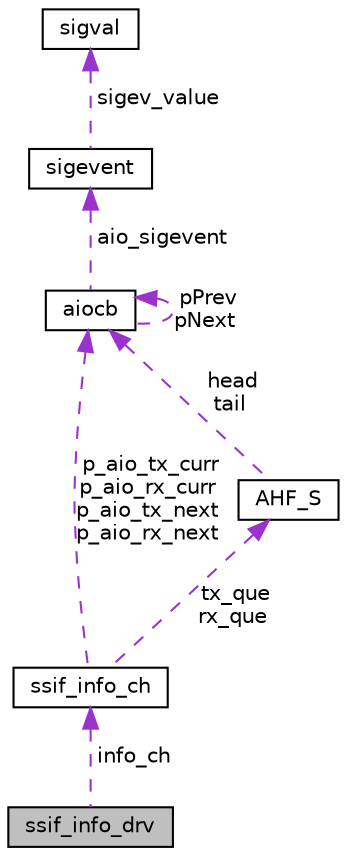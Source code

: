 digraph "ssif_info_drv"
{
 // LATEX_PDF_SIZE
  edge [fontname="Helvetica",fontsize="10",labelfontname="Helvetica",labelfontsize="10"];
  node [fontname="Helvetica",fontsize="10",shape=record];
  Node1 [label="ssif_info_drv",height=0.2,width=0.4,color="black", fillcolor="grey75", style="filled", fontcolor="black",tooltip=" "];
  Node2 -> Node1 [dir="back",color="darkorchid3",fontsize="10",style="dashed",label=" info_ch" ,fontname="Helvetica"];
  Node2 [label="ssif_info_ch",height=0.2,width=0.4,color="black", fillcolor="white", style="filled",URL="$d6/d61/structssif__info__ch.html",tooltip=" "];
  Node3 -> Node2 [dir="back",color="darkorchid3",fontsize="10",style="dashed",label=" p_aio_tx_curr\np_aio_rx_curr\np_aio_tx_next\np_aio_rx_next" ,fontname="Helvetica"];
  Node3 [label="aiocb",height=0.2,width=0.4,color="black", fillcolor="white", style="filled",URL="$db/de9/structaiocb.html",tooltip=" "];
  Node3 -> Node3 [dir="back",color="darkorchid3",fontsize="10",style="dashed",label=" pPrev\npNext" ,fontname="Helvetica"];
  Node4 -> Node3 [dir="back",color="darkorchid3",fontsize="10",style="dashed",label=" aio_sigevent" ,fontname="Helvetica"];
  Node4 [label="sigevent",height=0.2,width=0.4,color="black", fillcolor="white", style="filled",URL="$d7/df9/structsigevent.html",tooltip=" "];
  Node5 -> Node4 [dir="back",color="darkorchid3",fontsize="10",style="dashed",label=" sigev_value" ,fontname="Helvetica"];
  Node5 [label="sigval",height=0.2,width=0.4,color="black", fillcolor="white", style="filled",URL="$d5/d3e/unionsigval.html",tooltip=" "];
  Node6 -> Node2 [dir="back",color="darkorchid3",fontsize="10",style="dashed",label=" tx_que\nrx_que" ,fontname="Helvetica"];
  Node6 [label="AHF_S",height=0.2,width=0.4,color="black", fillcolor="white", style="filled",URL="$dd/da8/structAHF__S.html",tooltip=" "];
  Node3 -> Node6 [dir="back",color="darkorchid3",fontsize="10",style="dashed",label=" head\ntail" ,fontname="Helvetica"];
}
